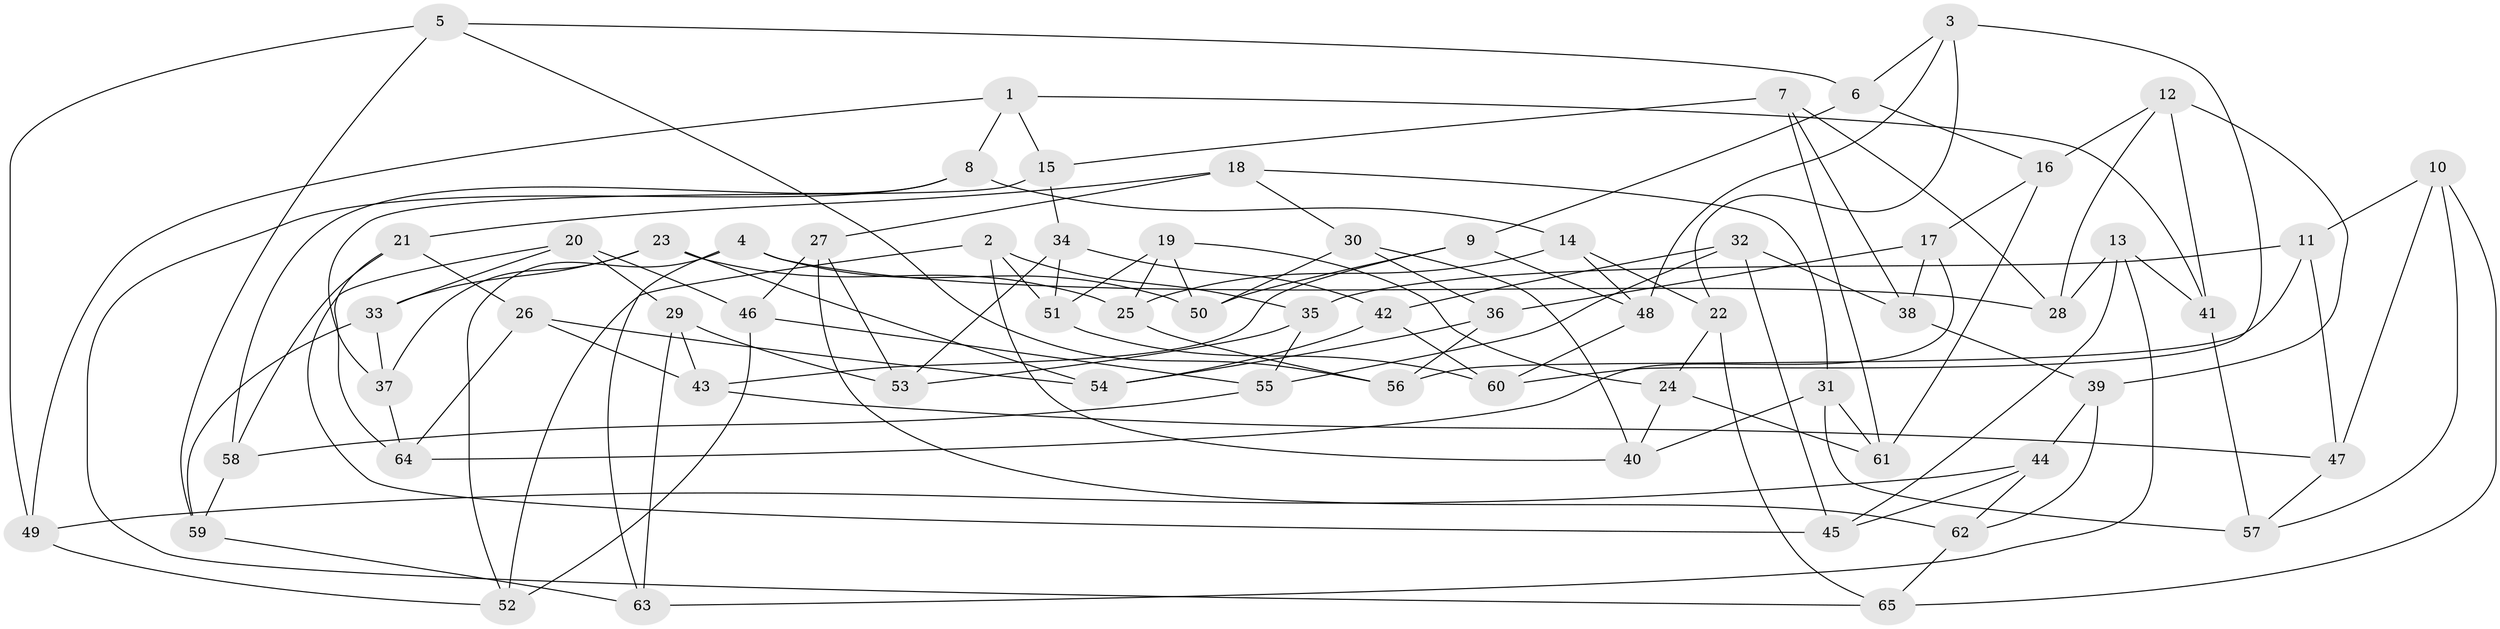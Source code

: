 // coarse degree distribution, {6: 0.5675675675675675, 4: 0.21621621621621623, 5: 0.1891891891891892, 3: 0.02702702702702703}
// Generated by graph-tools (version 1.1) at 2025/52/02/27/25 19:52:27]
// undirected, 65 vertices, 130 edges
graph export_dot {
graph [start="1"]
  node [color=gray90,style=filled];
  1;
  2;
  3;
  4;
  5;
  6;
  7;
  8;
  9;
  10;
  11;
  12;
  13;
  14;
  15;
  16;
  17;
  18;
  19;
  20;
  21;
  22;
  23;
  24;
  25;
  26;
  27;
  28;
  29;
  30;
  31;
  32;
  33;
  34;
  35;
  36;
  37;
  38;
  39;
  40;
  41;
  42;
  43;
  44;
  45;
  46;
  47;
  48;
  49;
  50;
  51;
  52;
  53;
  54;
  55;
  56;
  57;
  58;
  59;
  60;
  61;
  62;
  63;
  64;
  65;
  1 -- 49;
  1 -- 41;
  1 -- 8;
  1 -- 15;
  2 -- 35;
  2 -- 51;
  2 -- 40;
  2 -- 52;
  3 -- 60;
  3 -- 6;
  3 -- 48;
  3 -- 22;
  4 -- 28;
  4 -- 50;
  4 -- 52;
  4 -- 63;
  5 -- 59;
  5 -- 56;
  5 -- 6;
  5 -- 49;
  6 -- 9;
  6 -- 16;
  7 -- 15;
  7 -- 61;
  7 -- 38;
  7 -- 28;
  8 -- 58;
  8 -- 14;
  8 -- 65;
  9 -- 43;
  9 -- 50;
  9 -- 48;
  10 -- 47;
  10 -- 57;
  10 -- 65;
  10 -- 11;
  11 -- 35;
  11 -- 47;
  11 -- 56;
  12 -- 16;
  12 -- 41;
  12 -- 28;
  12 -- 39;
  13 -- 41;
  13 -- 45;
  13 -- 63;
  13 -- 28;
  14 -- 22;
  14 -- 48;
  14 -- 25;
  15 -- 37;
  15 -- 34;
  16 -- 17;
  16 -- 61;
  17 -- 64;
  17 -- 36;
  17 -- 38;
  18 -- 21;
  18 -- 30;
  18 -- 31;
  18 -- 27;
  19 -- 25;
  19 -- 50;
  19 -- 24;
  19 -- 51;
  20 -- 45;
  20 -- 29;
  20 -- 33;
  20 -- 46;
  21 -- 26;
  21 -- 64;
  21 -- 58;
  22 -- 24;
  22 -- 65;
  23 -- 33;
  23 -- 54;
  23 -- 25;
  23 -- 37;
  24 -- 61;
  24 -- 40;
  25 -- 56;
  26 -- 43;
  26 -- 64;
  26 -- 54;
  27 -- 46;
  27 -- 62;
  27 -- 53;
  29 -- 43;
  29 -- 53;
  29 -- 63;
  30 -- 40;
  30 -- 50;
  30 -- 36;
  31 -- 57;
  31 -- 40;
  31 -- 61;
  32 -- 55;
  32 -- 38;
  32 -- 42;
  32 -- 45;
  33 -- 59;
  33 -- 37;
  34 -- 42;
  34 -- 53;
  34 -- 51;
  35 -- 55;
  35 -- 53;
  36 -- 54;
  36 -- 56;
  37 -- 64;
  38 -- 39;
  39 -- 62;
  39 -- 44;
  41 -- 57;
  42 -- 54;
  42 -- 60;
  43 -- 47;
  44 -- 45;
  44 -- 49;
  44 -- 62;
  46 -- 55;
  46 -- 52;
  47 -- 57;
  48 -- 60;
  49 -- 52;
  51 -- 60;
  55 -- 58;
  58 -- 59;
  59 -- 63;
  62 -- 65;
}
